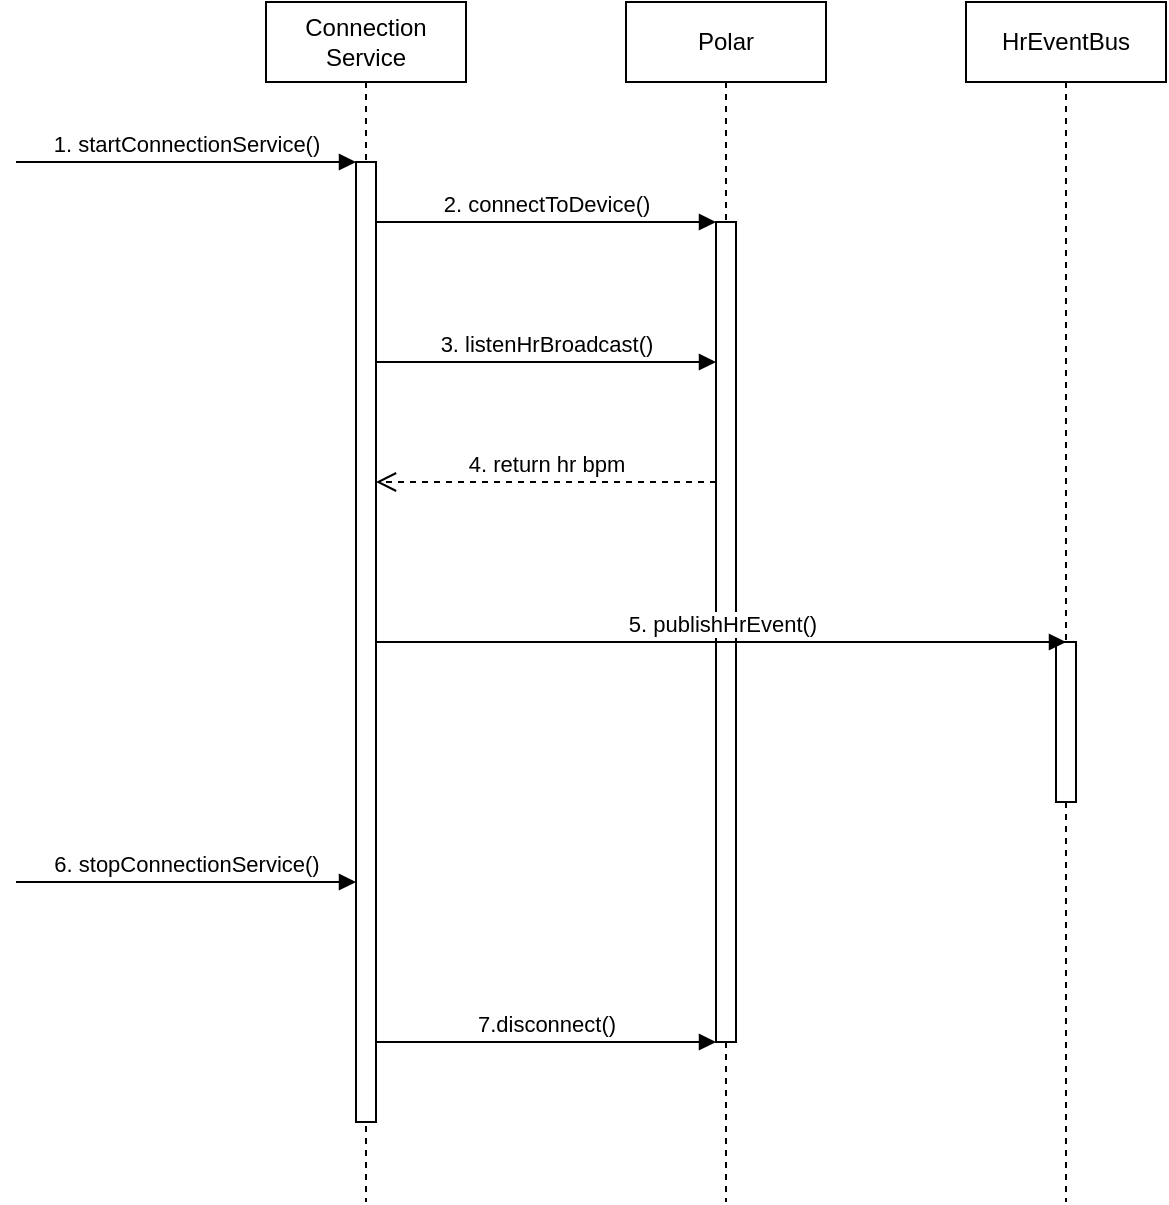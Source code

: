 <mxfile version="21.6.1" type="github">
  <diagram name="Page-1" id="ocXrJguK8zwYCjfltSTX">
    <mxGraphModel dx="1606" dy="1035" grid="1" gridSize="10" guides="1" tooltips="1" connect="1" arrows="1" fold="1" page="1" pageScale="1" pageWidth="827" pageHeight="1169" math="0" shadow="0">
      <root>
        <mxCell id="0" />
        <mxCell id="1" parent="0" />
        <mxCell id="PKzzy4mX8MonoBmepCAX-4" value="Connection&lt;br&gt;Service" style="shape=umlLifeline;perimeter=lifelinePerimeter;whiteSpace=wrap;html=1;container=0;dropTarget=0;collapsible=0;recursiveResize=0;outlineConnect=0;portConstraint=eastwest;newEdgeStyle={&quot;edgeStyle&quot;:&quot;elbowEdgeStyle&quot;,&quot;elbow&quot;:&quot;vertical&quot;,&quot;curved&quot;:0,&quot;rounded&quot;:0};" vertex="1" parent="1">
          <mxGeometry x="220" y="40" width="100" height="600" as="geometry" />
        </mxCell>
        <mxCell id="PKzzy4mX8MonoBmepCAX-5" value="" style="html=1;points=[];perimeter=orthogonalPerimeter;outlineConnect=0;targetShapes=umlLifeline;portConstraint=eastwest;newEdgeStyle={&quot;edgeStyle&quot;:&quot;elbowEdgeStyle&quot;,&quot;elbow&quot;:&quot;vertical&quot;,&quot;curved&quot;:0,&quot;rounded&quot;:0};" vertex="1" parent="PKzzy4mX8MonoBmepCAX-4">
          <mxGeometry x="45" y="80" width="10" height="480" as="geometry" />
        </mxCell>
        <mxCell id="PKzzy4mX8MonoBmepCAX-6" value="1. startConnectionService()" style="html=1;verticalAlign=bottom;endArrow=block;edgeStyle=elbowEdgeStyle;elbow=vertical;curved=0;rounded=0;" edge="1" parent="1" target="PKzzy4mX8MonoBmepCAX-5">
          <mxGeometry relative="1" as="geometry">
            <mxPoint x="95" y="120" as="sourcePoint" />
            <Array as="points">
              <mxPoint x="180" y="120" />
            </Array>
            <mxPoint as="offset" />
          </mxGeometry>
        </mxCell>
        <mxCell id="PKzzy4mX8MonoBmepCAX-7" value="Polar" style="shape=umlLifeline;perimeter=lifelinePerimeter;whiteSpace=wrap;html=1;container=0;dropTarget=0;collapsible=0;recursiveResize=0;outlineConnect=0;portConstraint=eastwest;newEdgeStyle={&quot;edgeStyle&quot;:&quot;elbowEdgeStyle&quot;,&quot;elbow&quot;:&quot;vertical&quot;,&quot;curved&quot;:0,&quot;rounded&quot;:0};" vertex="1" parent="1">
          <mxGeometry x="400" y="40" width="100" height="600" as="geometry" />
        </mxCell>
        <mxCell id="PKzzy4mX8MonoBmepCAX-8" value="" style="html=1;points=[];perimeter=orthogonalPerimeter;outlineConnect=0;targetShapes=umlLifeline;portConstraint=eastwest;newEdgeStyle={&quot;edgeStyle&quot;:&quot;elbowEdgeStyle&quot;,&quot;elbow&quot;:&quot;vertical&quot;,&quot;curved&quot;:0,&quot;rounded&quot;:0};" vertex="1" parent="PKzzy4mX8MonoBmepCAX-7">
          <mxGeometry x="45" y="110" width="10" height="410" as="geometry" />
        </mxCell>
        <mxCell id="PKzzy4mX8MonoBmepCAX-9" value="2. connectToDevice()" style="html=1;verticalAlign=bottom;endArrow=block;edgeStyle=elbowEdgeStyle;elbow=vertical;curved=0;rounded=0;" edge="1" parent="1">
          <mxGeometry relative="1" as="geometry">
            <mxPoint x="275" y="150" as="sourcePoint" />
            <Array as="points">
              <mxPoint x="360" y="150" />
            </Array>
            <mxPoint x="445" y="150" as="targetPoint" />
            <mxPoint as="offset" />
          </mxGeometry>
        </mxCell>
        <mxCell id="PKzzy4mX8MonoBmepCAX-10" value="3. listenHrBroadcast()" style="html=1;verticalAlign=bottom;endArrow=block;edgeStyle=elbowEdgeStyle;elbow=vertical;curved=0;rounded=0;" edge="1" parent="1">
          <mxGeometry relative="1" as="geometry">
            <mxPoint x="275" y="220" as="sourcePoint" />
            <Array as="points">
              <mxPoint x="360" y="220" />
            </Array>
            <mxPoint x="445" y="220" as="targetPoint" />
            <mxPoint as="offset" />
          </mxGeometry>
        </mxCell>
        <mxCell id="PKzzy4mX8MonoBmepCAX-11" value="4. return hr bpm" style="html=1;verticalAlign=bottom;endArrow=open;dashed=1;endSize=8;edgeStyle=elbowEdgeStyle;elbow=vertical;curved=0;rounded=0;" edge="1" parent="1">
          <mxGeometry relative="1" as="geometry">
            <mxPoint x="445" y="280" as="sourcePoint" />
            <mxPoint x="275" y="280" as="targetPoint" />
          </mxGeometry>
        </mxCell>
        <mxCell id="PKzzy4mX8MonoBmepCAX-12" value="HrEventBus" style="shape=umlLifeline;perimeter=lifelinePerimeter;whiteSpace=wrap;html=1;container=0;dropTarget=0;collapsible=0;recursiveResize=0;outlineConnect=0;portConstraint=eastwest;newEdgeStyle={&quot;edgeStyle&quot;:&quot;elbowEdgeStyle&quot;,&quot;elbow&quot;:&quot;vertical&quot;,&quot;curved&quot;:0,&quot;rounded&quot;:0};" vertex="1" parent="1">
          <mxGeometry x="570" y="40" width="100" height="600" as="geometry" />
        </mxCell>
        <mxCell id="PKzzy4mX8MonoBmepCAX-13" value="" style="html=1;points=[];perimeter=orthogonalPerimeter;outlineConnect=0;targetShapes=umlLifeline;portConstraint=eastwest;newEdgeStyle={&quot;edgeStyle&quot;:&quot;elbowEdgeStyle&quot;,&quot;elbow&quot;:&quot;vertical&quot;,&quot;curved&quot;:0,&quot;rounded&quot;:0};" vertex="1" parent="PKzzy4mX8MonoBmepCAX-12">
          <mxGeometry x="45" y="320" width="10" height="80" as="geometry" />
        </mxCell>
        <mxCell id="PKzzy4mX8MonoBmepCAX-14" value="5. publishHrEvent()" style="html=1;verticalAlign=bottom;endArrow=block;edgeStyle=elbowEdgeStyle;elbow=vertical;curved=0;rounded=0;" edge="1" parent="1">
          <mxGeometry relative="1" as="geometry">
            <mxPoint x="275" y="360" as="sourcePoint" />
            <Array as="points">
              <mxPoint x="360" y="360" />
            </Array>
            <mxPoint x="620" y="360" as="targetPoint" />
            <mxPoint as="offset" />
          </mxGeometry>
        </mxCell>
        <mxCell id="PKzzy4mX8MonoBmepCAX-36" value="6. stopConnectionService()" style="html=1;verticalAlign=bottom;endArrow=block;edgeStyle=elbowEdgeStyle;elbow=vertical;curved=0;rounded=0;" edge="1" parent="1">
          <mxGeometry relative="1" as="geometry">
            <mxPoint x="95" y="480" as="sourcePoint" />
            <Array as="points">
              <mxPoint x="180" y="480" />
            </Array>
            <mxPoint as="offset" />
            <mxPoint x="265" y="480" as="targetPoint" />
          </mxGeometry>
        </mxCell>
        <mxCell id="PKzzy4mX8MonoBmepCAX-37" value="7.disconnect()" style="html=1;verticalAlign=bottom;endArrow=block;edgeStyle=elbowEdgeStyle;elbow=vertical;curved=0;rounded=0;" edge="1" parent="1">
          <mxGeometry relative="1" as="geometry">
            <mxPoint x="275" y="560" as="sourcePoint" />
            <Array as="points">
              <mxPoint x="360" y="560" />
            </Array>
            <mxPoint as="offset" />
            <mxPoint x="445" y="560" as="targetPoint" />
          </mxGeometry>
        </mxCell>
      </root>
    </mxGraphModel>
  </diagram>
</mxfile>
